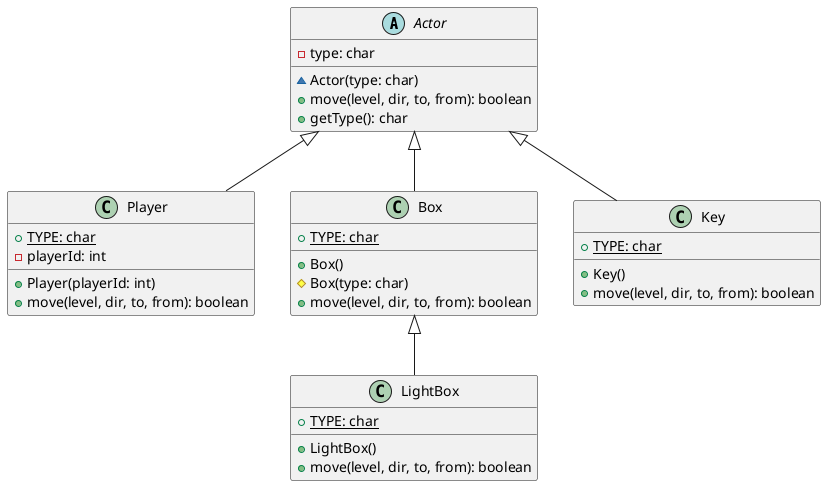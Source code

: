 @startuml
hide empty members

Actor <|-- Player
Actor <|-- Box
Actor <|-- Key
Box <|-- LightBox

abstract class Actor {
    -type: char
    ~Actor(type: char)
    +move(level, dir, to, from): boolean
    +getType(): char
}

class Player {
    +{static} TYPE: char
    -playerId: int
    +Player(playerId: int)
    +move(level, dir, to, from): boolean
}

class Box {
    +{static} TYPE: char
    +Box()
    #Box(type: char)
    +move(level, dir, to, from): boolean
}

class LightBox {
    +{static} TYPE: char
    +LightBox()
    +move(level, dir, to, from): boolean
}

class Key {
    +{static} TYPE: char
    +Key()
    +move(level, dir, to, from): boolean
}
@enduml